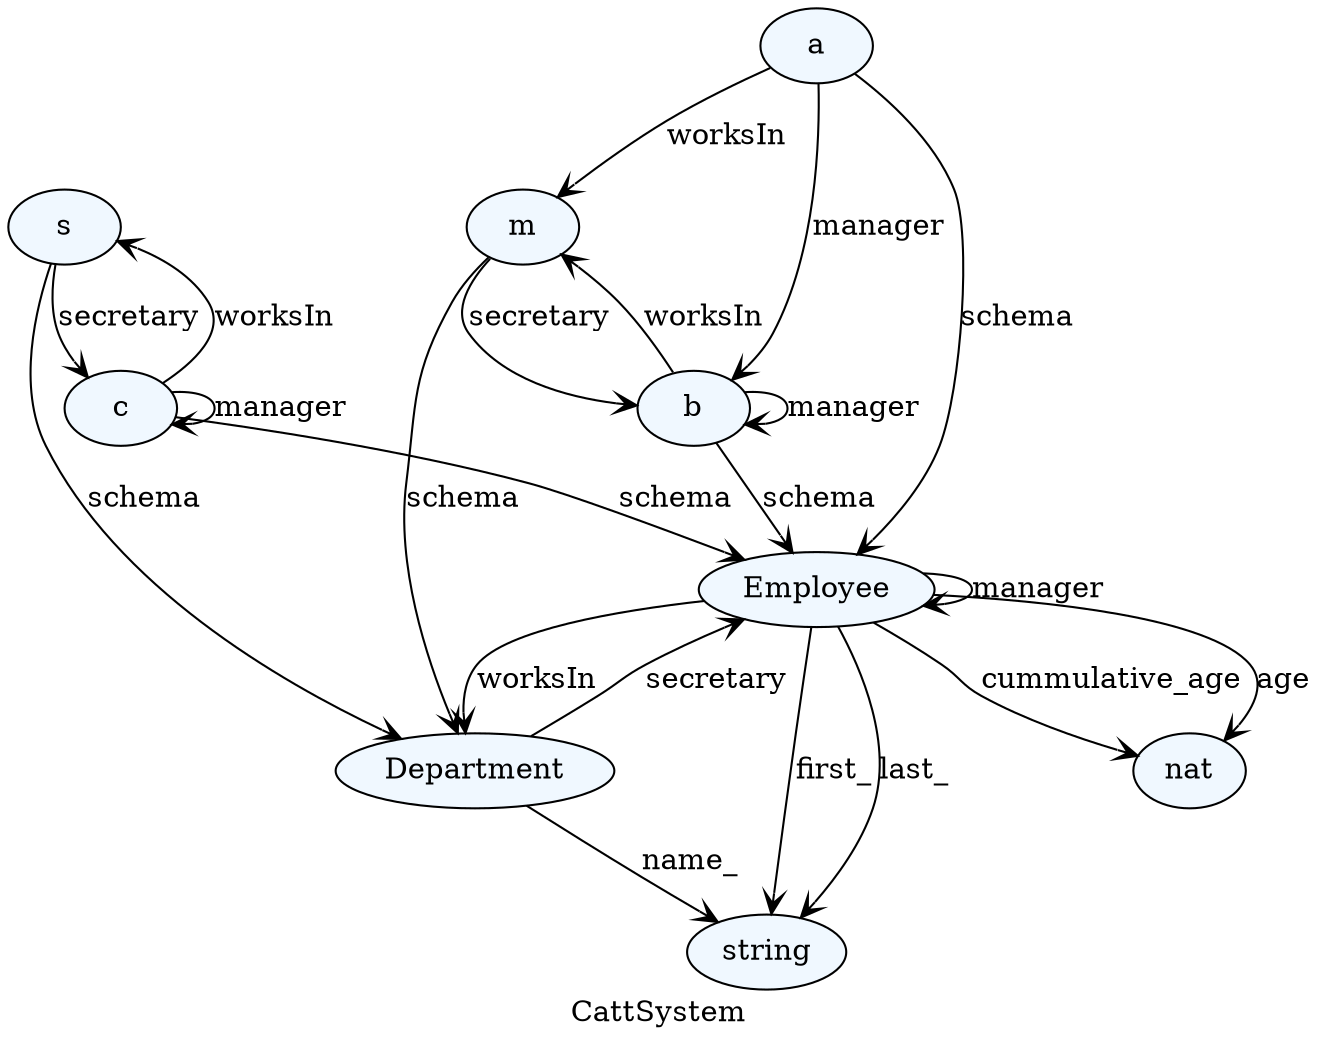 /*
Automatically generated by Xholon version 0.8.1, using org.primordion.ef.Xholon2Graphviz.java
Thu Jun 08 11:40:10 GMT-400 2017 1496936410785
model: Categorical Data IDE - AQL - Employees 3
www.primordion.com/Xholon

To view this file, use Graphviz dot|fdp|neato|twopi|circo|sfdp from http://www.graphviz.org/
For example, to generate an SVG file:
  dot -Tsvg -O CattSystem_47_1496936410785.gv
Alternatively try one of these:
  dot -Tsvg -O CattSystem_47_1496936410785.gv
  dot -Tsvg -O -Grankdir=LR CattSystem_47_1496936410785.gv
  fdp -Tsvg -O CattSystem_47_1496936410785.gv
  neato -Tsvg -O CattSystem_47_1496936410785.gv
  circo -Tsvg -O CattSystem_47_1496936410785.gv
Or use one of: -Tgif -Tjpg -Tpdf -Tpng -Txdot -Txlib
See also: http://hughesbennett.net/Graphviz
See also: http://graphviz-dev.appspot.com/
See also: http://www.webgraphviz.com/
See also: http://rise4fun.com/agl/

To repeat this Xholon export:
 $wnd.xh.xport("Graphviz", $wnd.xh.root().parent().xpath("Chameleon/CattSystem"), '{"gvFileExt":".gv","gvGraph":"digraph","layout":"dot","edgeOp":"->","gvCluster":"","shouldShowStateMachineEntities":false,"filter":"--Behavior,Script","nameTemplateNodeId":"^^^^i^","nameTemplateNodeLabel":"R^^^^^","shouldQuoteLabels":true,"shouldShowLinks":true,"shouldShowLinkLabels":true,"shouldSpecifyLayout":false,"maxLabelLen":-1,"shouldColor":true,"defaultColor":"#f0f8ff","shouldSpecifyShape":true,"shape":"ellipse","shouldSpecifySize":false,"size":"6","shouldSpecifyFontname":false,"fontname":"\"Courier New\"","shouldSpecifyArrowhead":true,"arrowhead":"vee","shouldSpecifyStylesheet":true,"stylesheet":"Xholon.css","shouldSpecifyRankdir":false,"rankdir":"LR","shouldDisplayGraph":true,"outputFormat":"svg"}');
*/
digraph 47 {
 graph [label="CattSystem",id="CattSystem",stylesheet="Xholon.css"]
 node [style=filled,fillcolor="#f0f8ff",shape=ellipse]
 edge [arrowhead=vee]
 subgraph 62 { label="CatTheorySchema" id="CattSystem/CatTheorySchema"
  48 [label="string" id="CattSystem/CatTheorySchema/string"]
  49 [label="nat" id="CattSystem/CatTheorySchema/nat"]
  50 [label="Employee" id="CattSystem/CatTheorySchema/Employee"]
   50 -> 50 [label="manager"];
   50 -> 51 [label="worksIn"];
   50 -> 48 [label="first_"];
   50 -> 48 [label="last_"];
   50 -> 49 [label="age"];
   50 -> 49 [label="cummulative_age"];
  51 [label="Department" id="CattSystem/CatTheorySchema/Department"]
   51 -> 50 [label="secretary"];
   51 -> 48 [label="name_"];
 }
 subgraph 63 { label="CatTheoryInstance" id="CattSystem/CatTheoryInstance"
  52 [label="a" id="CattSystem/CatTheoryInstance/Employee[@roleName='a']"]
   52 -> 54 [label="manager"];
   52 -> 58 [label="worksIn"];
  54 [label="b" id="CattSystem/CatTheoryInstance/Employee[@roleName='b']"]
   54 -> 54 [label="manager"];
   54 -> 58 [label="worksIn"];
  56 [label="c" id="CattSystem/CatTheoryInstance/Employee[@roleName='c']"]
   56 -> 56 [label="manager"];
   56 -> 60 [label="worksIn"];
  58 [label="m" id="CattSystem/CatTheoryInstance/Department[@roleName='m']"]
   58 -> 54 [label="secretary"];
  60 [label="s" id="CattSystem/CatTheoryInstance/Department[@roleName='s']"]
   60 -> 56 [label="secretary"];
 }
 52 -> 50 [label="schema"]; 54 -> 50 [label="schema"]; 56 -> 50 [label="schema"]; 58 -> 51 [label="schema"]; 60 -> 51 [label="schema"];
}


